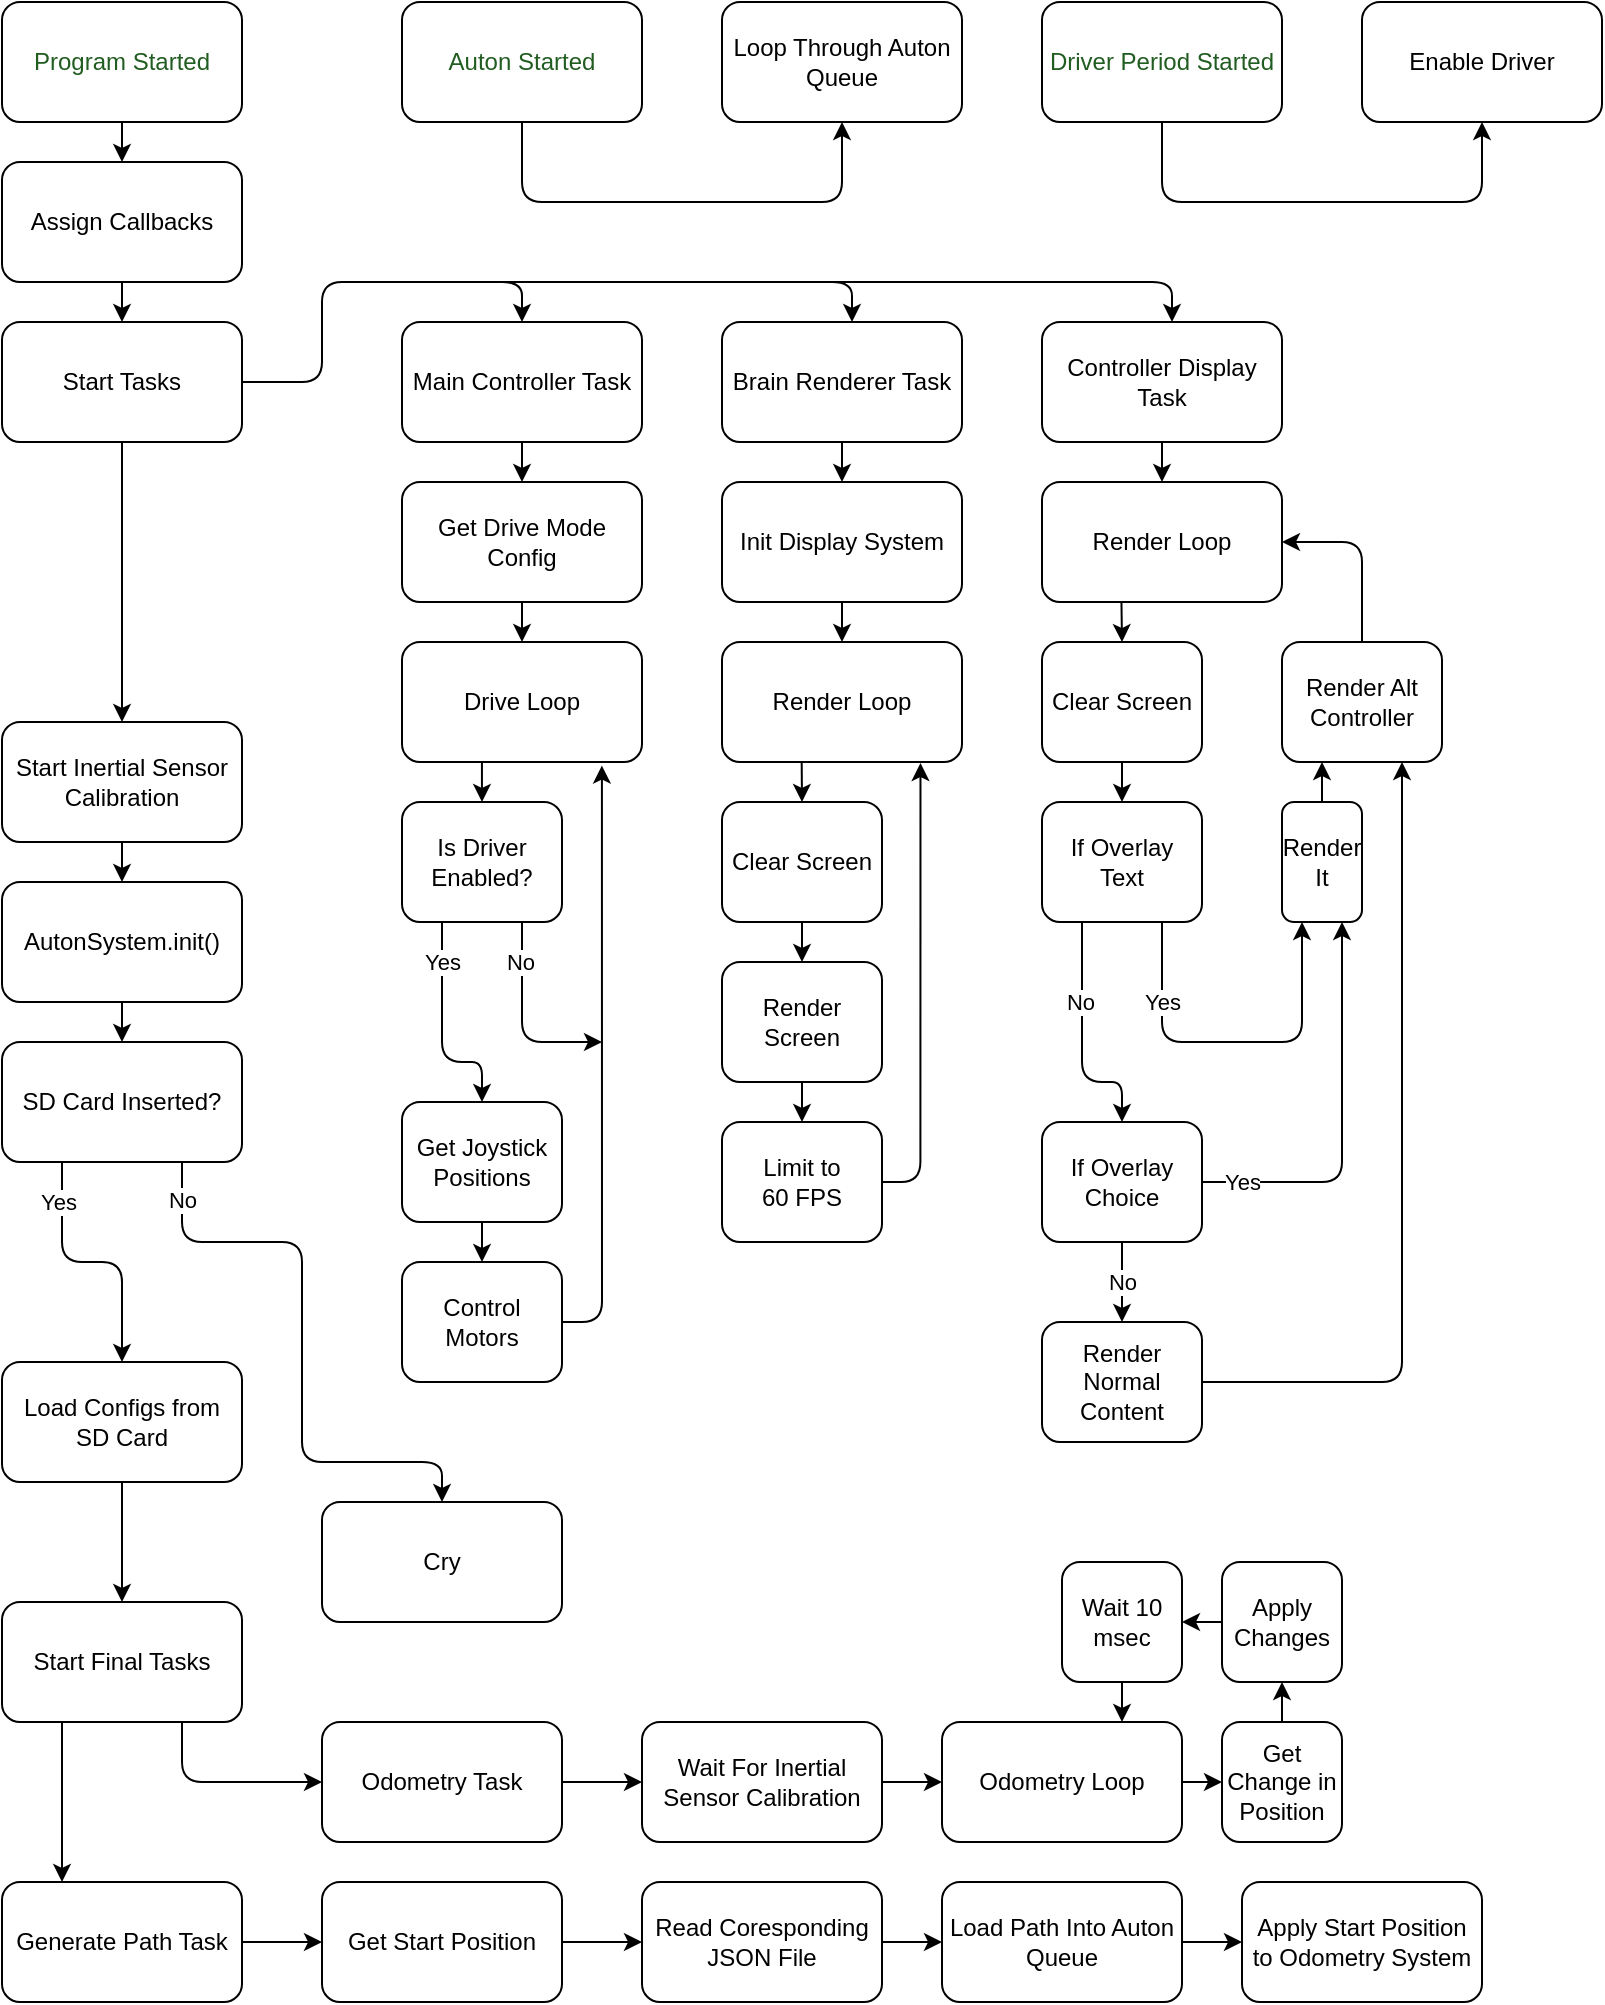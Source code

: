 <mxfile>
    <diagram id="Dt5Ht3vQiHMMWiCdBkdx" name="Page-1">
        <mxGraphModel dx="514" dy="273" grid="1" gridSize="10" guides="1" tooltips="1" connect="1" arrows="1" fold="1" page="1" pageScale="1" pageWidth="850" pageHeight="1100" background="none" math="0" shadow="0">
            <root>
                <mxCell id="0"/>
                <mxCell id="1" parent="0"/>
                <mxCell id="18" style="edgeStyle=none;html=1;exitX=0.5;exitY=1;exitDx=0;exitDy=0;entryX=0.5;entryY=0;entryDx=0;entryDy=0;rounded=1;" edge="1" parent="1" source="2" target="7">
                    <mxGeometry relative="1" as="geometry"/>
                </mxCell>
                <mxCell id="2" value="Program Started" style="rounded=1;whiteSpace=wrap;html=1;fontColor=#215C21;" vertex="1" parent="1">
                    <mxGeometry x="40" y="40" width="120" height="60" as="geometry"/>
                </mxCell>
                <mxCell id="134" style="edgeStyle=orthogonalEdgeStyle;html=1;exitX=0.5;exitY=1;exitDx=0;exitDy=0;entryX=0.5;entryY=1;entryDx=0;entryDy=0;rounded=1;labelBorderColor=none;" edge="1" parent="1" source="3" target="129">
                    <mxGeometry relative="1" as="geometry">
                        <Array as="points">
                            <mxPoint x="300" y="140"/>
                            <mxPoint x="460" y="140"/>
                        </Array>
                    </mxGeometry>
                </mxCell>
                <mxCell id="3" value="Auton Started" style="rounded=1;whiteSpace=wrap;html=1;fontColor=#215C21;" vertex="1" parent="1">
                    <mxGeometry x="240" y="40" width="120" height="60" as="geometry"/>
                </mxCell>
                <mxCell id="155" style="edgeStyle=orthogonalEdgeStyle;html=1;exitX=0.5;exitY=1;exitDx=0;exitDy=0;entryX=0.5;entryY=1;entryDx=0;entryDy=0;fontColor=#215C21;" edge="1" parent="1" source="4" target="132">
                    <mxGeometry relative="1" as="geometry">
                        <Array as="points">
                            <mxPoint x="620" y="140"/>
                            <mxPoint x="780" y="140"/>
                        </Array>
                    </mxGeometry>
                </mxCell>
                <mxCell id="4" value="Driver Period Started" style="rounded=1;whiteSpace=wrap;html=1;fontColor=#215C21;" vertex="1" parent="1">
                    <mxGeometry x="560" y="40" width="120" height="60" as="geometry"/>
                </mxCell>
                <mxCell id="30" value="" style="edgeStyle=none;html=1;rounded=1;" edge="1" parent="1" source="5" target="12">
                    <mxGeometry relative="1" as="geometry"/>
                </mxCell>
                <mxCell id="5" value="Start Inertial Sensor Calibration" style="rounded=1;whiteSpace=wrap;html=1;" vertex="1" parent="1">
                    <mxGeometry x="40" y="400" width="120" height="60" as="geometry"/>
                </mxCell>
                <mxCell id="19" style="edgeStyle=none;html=1;exitX=0.5;exitY=1;exitDx=0;exitDy=0;entryX=0.5;entryY=0;entryDx=0;entryDy=0;rounded=1;" edge="1" parent="1" source="7" target="8">
                    <mxGeometry relative="1" as="geometry"/>
                </mxCell>
                <mxCell id="7" value="Assign Callbacks" style="rounded=1;whiteSpace=wrap;html=1;" vertex="1" parent="1">
                    <mxGeometry x="40" y="120" width="120" height="60" as="geometry"/>
                </mxCell>
                <mxCell id="20" style="edgeStyle=none;html=1;exitX=0.5;exitY=1;exitDx=0;exitDy=0;entryX=0.5;entryY=0;entryDx=0;entryDy=0;rounded=1;" edge="1" parent="1" source="8" target="5">
                    <mxGeometry relative="1" as="geometry"/>
                </mxCell>
                <mxCell id="25" style="edgeStyle=orthogonalEdgeStyle;html=1;exitX=1;exitY=0.5;exitDx=0;exitDy=0;entryX=0.5;entryY=0;entryDx=0;entryDy=0;rounded=1;" edge="1" parent="1" source="8" target="9">
                    <mxGeometry relative="1" as="geometry">
                        <mxPoint x="260" y="150" as="targetPoint"/>
                        <Array as="points">
                            <mxPoint x="200" y="230"/>
                            <mxPoint x="200" y="180"/>
                            <mxPoint x="300" y="180"/>
                        </Array>
                    </mxGeometry>
                </mxCell>
                <mxCell id="8" value="Start Tasks" style="rounded=1;whiteSpace=wrap;html=1;" vertex="1" parent="1">
                    <mxGeometry x="40" y="200" width="120" height="60" as="geometry"/>
                </mxCell>
                <mxCell id="36" style="edgeStyle=none;html=1;exitX=0.5;exitY=1;exitDx=0;exitDy=0;entryX=0.5;entryY=0;entryDx=0;entryDy=0;rounded=1;" edge="1" parent="1" source="9" target="13">
                    <mxGeometry relative="1" as="geometry"/>
                </mxCell>
                <mxCell id="9" value="Main Controller Task" style="rounded=1;whiteSpace=wrap;html=1;" vertex="1" parent="1">
                    <mxGeometry x="240" y="200" width="120" height="60" as="geometry"/>
                </mxCell>
                <mxCell id="47" style="edgeStyle=orthogonalEdgeStyle;html=1;exitX=0.5;exitY=1;exitDx=0;exitDy=0;entryX=0.5;entryY=0;entryDx=0;entryDy=0;rounded=1;" edge="1" parent="1" source="10" target="43">
                    <mxGeometry relative="1" as="geometry"/>
                </mxCell>
                <mxCell id="10" value="Brain Renderer Task" style="rounded=1;whiteSpace=wrap;html=1;" vertex="1" parent="1">
                    <mxGeometry x="400" y="200" width="120" height="60" as="geometry"/>
                </mxCell>
                <mxCell id="138" style="edgeStyle=orthogonalEdgeStyle;html=1;exitX=0.5;exitY=1;exitDx=0;exitDy=0;entryX=0.5;entryY=0;entryDx=0;entryDy=0;rounded=1;" edge="1" parent="1" source="11" target="54">
                    <mxGeometry relative="1" as="geometry"/>
                </mxCell>
                <mxCell id="11" value="Controller Display Task" style="rounded=1;whiteSpace=wrap;html=1;" vertex="1" parent="1">
                    <mxGeometry x="560" y="200" width="120" height="60" as="geometry"/>
                </mxCell>
                <mxCell id="77" style="edgeStyle=orthogonalEdgeStyle;html=1;exitX=0.5;exitY=1;exitDx=0;exitDy=0;entryX=0.5;entryY=0;entryDx=0;entryDy=0;rounded=1;" edge="1" parent="1" source="12" target="76">
                    <mxGeometry relative="1" as="geometry"/>
                </mxCell>
                <mxCell id="12" value="AutonSystem.init()" style="rounded=1;whiteSpace=wrap;html=1;" vertex="1" parent="1">
                    <mxGeometry x="40" y="480" width="120" height="60" as="geometry"/>
                </mxCell>
                <mxCell id="37" style="edgeStyle=none;html=1;exitX=0.5;exitY=1;exitDx=0;exitDy=0;entryX=0.5;entryY=0;entryDx=0;entryDy=0;rounded=1;" edge="1" parent="1" source="13" target="14">
                    <mxGeometry relative="1" as="geometry"/>
                </mxCell>
                <mxCell id="13" value="Get Drive Mode Config" style="rounded=1;whiteSpace=wrap;html=1;" vertex="1" parent="1">
                    <mxGeometry x="240" y="280" width="120" height="60" as="geometry"/>
                </mxCell>
                <mxCell id="38" style="edgeStyle=none;html=1;exitX=0.333;exitY=0.992;exitDx=0;exitDy=0;entryX=0.5;entryY=0;entryDx=0;entryDy=0;exitPerimeter=0;rounded=1;" edge="1" parent="1" source="14" target="15">
                    <mxGeometry relative="1" as="geometry"/>
                </mxCell>
                <mxCell id="14" value="Drive Loop" style="rounded=1;whiteSpace=wrap;html=1;" vertex="1" parent="1">
                    <mxGeometry x="240" y="360" width="120" height="60" as="geometry"/>
                </mxCell>
                <mxCell id="39" value="Yes" style="edgeStyle=orthogonalEdgeStyle;html=1;exitX=0.25;exitY=1;exitDx=0;exitDy=0;entryX=0.5;entryY=0;entryDx=0;entryDy=0;rounded=1;" edge="1" parent="1" source="15" target="16">
                    <mxGeometry x="-0.636" relative="1" as="geometry">
                        <Array as="points">
                            <mxPoint x="260" y="570"/>
                            <mxPoint x="280" y="570"/>
                        </Array>
                        <mxPoint as="offset"/>
                    </mxGeometry>
                </mxCell>
                <mxCell id="85" style="edgeStyle=orthogonalEdgeStyle;html=1;exitX=0.75;exitY=1;exitDx=0;exitDy=0;rounded=1;" edge="1" parent="1" source="15">
                    <mxGeometry relative="1" as="geometry">
                        <mxPoint x="340" y="560" as="targetPoint"/>
                        <Array as="points">
                            <mxPoint x="300" y="560"/>
                        </Array>
                    </mxGeometry>
                </mxCell>
                <mxCell id="86" value="No" style="edgeLabel;html=1;align=center;verticalAlign=middle;resizable=0;points=[];rounded=1;" vertex="1" connectable="0" parent="85">
                    <mxGeometry x="-0.596" y="-1" relative="1" as="geometry">
                        <mxPoint as="offset"/>
                    </mxGeometry>
                </mxCell>
                <mxCell id="15" value="Is Driver Enabled?" style="rounded=1;whiteSpace=wrap;html=1;" vertex="1" parent="1">
                    <mxGeometry x="240" y="440" width="80" height="60" as="geometry"/>
                </mxCell>
                <mxCell id="40" style="edgeStyle=orthogonalEdgeStyle;html=1;exitX=0.5;exitY=1;exitDx=0;exitDy=0;entryX=0.5;entryY=0;entryDx=0;entryDy=0;rounded=1;" edge="1" parent="1" source="16" target="17">
                    <mxGeometry relative="1" as="geometry"/>
                </mxCell>
                <mxCell id="16" value="Get Joystick Positions" style="rounded=1;whiteSpace=wrap;html=1;" vertex="1" parent="1">
                    <mxGeometry x="240" y="590" width="80" height="60" as="geometry"/>
                </mxCell>
                <mxCell id="41" style="edgeStyle=orthogonalEdgeStyle;html=1;exitX=1;exitY=0.5;exitDx=0;exitDy=0;entryX=0.833;entryY=1.03;entryDx=0;entryDy=0;entryPerimeter=0;rounded=1;" edge="1" parent="1" source="17" target="14">
                    <mxGeometry relative="1" as="geometry"/>
                </mxCell>
                <mxCell id="17" value="Control Motors" style="rounded=1;whiteSpace=wrap;html=1;" vertex="1" parent="1">
                    <mxGeometry x="240" y="670" width="80" height="60" as="geometry"/>
                </mxCell>
                <mxCell id="28" style="edgeStyle=orthogonalEdgeStyle;html=1;entryX=0.5;entryY=0;entryDx=0;entryDy=0;rounded=1;" edge="1" parent="1">
                    <mxGeometry relative="1" as="geometry">
                        <mxPoint x="465" y="200" as="targetPoint"/>
                        <mxPoint x="290" y="180" as="sourcePoint"/>
                        <Array as="points">
                            <mxPoint x="465" y="180"/>
                        </Array>
                    </mxGeometry>
                </mxCell>
                <mxCell id="29" style="edgeStyle=orthogonalEdgeStyle;html=1;entryX=0.5;entryY=0;entryDx=0;entryDy=0;rounded=1;" edge="1" parent="1">
                    <mxGeometry relative="1" as="geometry">
                        <mxPoint x="625" y="200" as="targetPoint"/>
                        <mxPoint x="450" y="180" as="sourcePoint"/>
                        <Array as="points">
                            <mxPoint x="625" y="180"/>
                        </Array>
                    </mxGeometry>
                </mxCell>
                <mxCell id="48" style="edgeStyle=orthogonalEdgeStyle;html=1;exitX=0.5;exitY=1;exitDx=0;exitDy=0;entryX=0.5;entryY=0;entryDx=0;entryDy=0;rounded=1;" edge="1" parent="1" source="43" target="46">
                    <mxGeometry relative="1" as="geometry"/>
                </mxCell>
                <mxCell id="43" value="Init Display System" style="rounded=1;whiteSpace=wrap;html=1;" vertex="1" parent="1">
                    <mxGeometry x="400" y="280" width="120" height="60" as="geometry"/>
                </mxCell>
                <mxCell id="52" style="edgeStyle=none;html=1;exitX=0.5;exitY=1;exitDx=0;exitDy=0;entryX=0.5;entryY=0;entryDx=0;entryDy=0;rounded=1;" edge="1" parent="1" source="44" target="45">
                    <mxGeometry relative="1" as="geometry"/>
                </mxCell>
                <mxCell id="44" value="Render Screen" style="rounded=1;whiteSpace=wrap;html=1;" vertex="1" parent="1">
                    <mxGeometry x="400" y="520" width="80" height="60" as="geometry"/>
                </mxCell>
                <mxCell id="53" style="edgeStyle=orthogonalEdgeStyle;html=1;exitX=1;exitY=0.5;exitDx=0;exitDy=0;entryX=0.827;entryY=1.009;entryDx=0;entryDy=0;entryPerimeter=0;rounded=1;" edge="1" parent="1" source="45" target="46">
                    <mxGeometry relative="1" as="geometry"/>
                </mxCell>
                <mxCell id="45" value="Limit to &lt;br&gt;60 FPS" style="rounded=1;whiteSpace=wrap;html=1;" vertex="1" parent="1">
                    <mxGeometry x="400" y="600" width="80" height="60" as="geometry"/>
                </mxCell>
                <mxCell id="58" style="edgeStyle=none;html=1;exitX=0.332;exitY=0.986;exitDx=0;exitDy=0;entryX=0.5;entryY=0;entryDx=0;entryDy=0;exitPerimeter=0;rounded=1;" edge="1" parent="1" source="46" target="55">
                    <mxGeometry relative="1" as="geometry"/>
                </mxCell>
                <mxCell id="46" value="Render Loop" style="rounded=1;whiteSpace=wrap;html=1;" vertex="1" parent="1">
                    <mxGeometry x="400" y="360" width="120" height="60" as="geometry"/>
                </mxCell>
                <mxCell id="60" style="edgeStyle=none;html=1;entryX=0.5;entryY=0;entryDx=0;entryDy=0;exitX=0.331;exitY=0.992;exitDx=0;exitDy=0;exitPerimeter=0;rounded=1;" edge="1" parent="1" source="54" target="59">
                    <mxGeometry relative="1" as="geometry"/>
                </mxCell>
                <mxCell id="54" value="Render Loop" style="rounded=1;whiteSpace=wrap;html=1;" vertex="1" parent="1">
                    <mxGeometry x="560" y="280" width="120" height="60" as="geometry"/>
                </mxCell>
                <mxCell id="57" style="edgeStyle=none;html=1;exitX=0.5;exitY=1;exitDx=0;exitDy=0;entryX=0.5;entryY=0;entryDx=0;entryDy=0;rounded=1;" edge="1" parent="1" source="55" target="44">
                    <mxGeometry relative="1" as="geometry"/>
                </mxCell>
                <mxCell id="55" value="Clear Screen" style="rounded=1;whiteSpace=wrap;html=1;" vertex="1" parent="1">
                    <mxGeometry x="400" y="440" width="80" height="60" as="geometry"/>
                </mxCell>
                <mxCell id="66" style="edgeStyle=none;html=1;exitX=0.5;exitY=1;exitDx=0;exitDy=0;entryX=0.5;entryY=0;entryDx=0;entryDy=0;rounded=1;" edge="1" parent="1" source="59" target="61">
                    <mxGeometry relative="1" as="geometry"/>
                </mxCell>
                <mxCell id="59" value="Clear Screen" style="rounded=1;whiteSpace=wrap;html=1;" vertex="1" parent="1">
                    <mxGeometry x="560" y="360" width="80" height="60" as="geometry"/>
                </mxCell>
                <mxCell id="93" style="edgeStyle=orthogonalEdgeStyle;html=1;exitX=0.25;exitY=1;exitDx=0;exitDy=0;entryX=0.5;entryY=0;entryDx=0;entryDy=0;rounded=1;" edge="1" parent="1" source="61" target="64">
                    <mxGeometry relative="1" as="geometry">
                        <Array as="points">
                            <mxPoint x="580" y="580"/>
                            <mxPoint x="600" y="580"/>
                        </Array>
                    </mxGeometry>
                </mxCell>
                <mxCell id="95" value="No" style="edgeLabel;html=1;align=center;verticalAlign=middle;resizable=0;points=[];rounded=1;" vertex="1" connectable="0" parent="93">
                    <mxGeometry x="-0.339" y="-1" relative="1" as="geometry">
                        <mxPoint as="offset"/>
                    </mxGeometry>
                </mxCell>
                <mxCell id="94" style="edgeStyle=orthogonalEdgeStyle;html=1;exitX=0.75;exitY=1;exitDx=0;exitDy=0;entryX=0.25;entryY=1;entryDx=0;entryDy=0;rounded=1;" edge="1" parent="1" source="61" target="70">
                    <mxGeometry relative="1" as="geometry">
                        <mxPoint x="700" y="560" as="targetPoint"/>
                        <Array as="points">
                            <mxPoint x="620" y="560"/>
                            <mxPoint x="690" y="560"/>
                        </Array>
                    </mxGeometry>
                </mxCell>
                <mxCell id="96" value="Yes" style="edgeLabel;html=1;align=center;verticalAlign=middle;resizable=0;points=[];rounded=1;" vertex="1" connectable="0" parent="94">
                    <mxGeometry x="-0.433" relative="1" as="geometry">
                        <mxPoint y="-14" as="offset"/>
                    </mxGeometry>
                </mxCell>
                <mxCell id="61" value="If Overlay&lt;br&gt;Text" style="rounded=1;whiteSpace=wrap;html=1;" vertex="1" parent="1">
                    <mxGeometry x="560" y="440" width="80" height="60" as="geometry"/>
                </mxCell>
                <mxCell id="63" style="edgeStyle=orthogonalEdgeStyle;html=1;exitX=0.5;exitY=0;exitDx=0;exitDy=0;entryX=1;entryY=0.5;entryDx=0;entryDy=0;rounded=1;" edge="1" parent="1" source="62" target="54">
                    <mxGeometry relative="1" as="geometry"/>
                </mxCell>
                <mxCell id="62" value="Render Alt Controller" style="rounded=1;whiteSpace=wrap;html=1;" vertex="1" parent="1">
                    <mxGeometry x="680" y="360" width="80" height="60" as="geometry"/>
                </mxCell>
                <mxCell id="68" style="edgeStyle=none;html=1;exitX=0.5;exitY=1;exitDx=0;exitDy=0;entryX=0.5;entryY=0;entryDx=0;entryDy=0;rounded=1;" edge="1" parent="1" source="64" target="65">
                    <mxGeometry relative="1" as="geometry"/>
                </mxCell>
                <mxCell id="90" value="No" style="edgeLabel;html=1;align=center;verticalAlign=middle;resizable=0;points=[];rounded=1;" vertex="1" connectable="0" parent="68">
                    <mxGeometry x="-0.623" y="1" relative="1" as="geometry">
                        <mxPoint x="-1" y="12" as="offset"/>
                    </mxGeometry>
                </mxCell>
                <mxCell id="72" style="edgeStyle=orthogonalEdgeStyle;html=1;exitX=1;exitY=0.5;exitDx=0;exitDy=0;entryX=0.75;entryY=1;entryDx=0;entryDy=0;rounded=1;" edge="1" parent="1" source="64" target="70">
                    <mxGeometry relative="1" as="geometry"/>
                </mxCell>
                <mxCell id="91" value="Yes" style="edgeLabel;html=1;align=center;verticalAlign=middle;resizable=0;points=[];rounded=1;" vertex="1" connectable="0" parent="72">
                    <mxGeometry x="-0.804" y="-1" relative="1" as="geometry">
                        <mxPoint y="-1" as="offset"/>
                    </mxGeometry>
                </mxCell>
                <mxCell id="64" value="If Overlay Choice" style="rounded=1;whiteSpace=wrap;html=1;" vertex="1" parent="1">
                    <mxGeometry x="560" y="600" width="80" height="60" as="geometry"/>
                </mxCell>
                <mxCell id="73" style="edgeStyle=orthogonalEdgeStyle;html=1;exitX=1;exitY=0.5;exitDx=0;exitDy=0;entryX=0.75;entryY=1;entryDx=0;entryDy=0;rounded=1;" edge="1" parent="1" source="65" target="62">
                    <mxGeometry relative="1" as="geometry"/>
                </mxCell>
                <mxCell id="65" value="Render Normal Content" style="rounded=1;whiteSpace=wrap;html=1;" vertex="1" parent="1">
                    <mxGeometry x="560" y="700" width="80" height="60" as="geometry"/>
                </mxCell>
                <mxCell id="74" style="edgeStyle=orthogonalEdgeStyle;html=1;exitX=0.5;exitY=0;exitDx=0;exitDy=0;entryX=0.25;entryY=1;entryDx=0;entryDy=0;rounded=1;" edge="1" parent="1" source="70" target="62">
                    <mxGeometry relative="1" as="geometry"/>
                </mxCell>
                <mxCell id="70" value="Render It" style="rounded=1;whiteSpace=wrap;html=1;" vertex="1" parent="1">
                    <mxGeometry x="680" y="440" width="40" height="60" as="geometry"/>
                </mxCell>
                <mxCell id="97" style="edgeStyle=orthogonalEdgeStyle;html=1;exitX=0.25;exitY=1;exitDx=0;exitDy=0;entryX=0.5;entryY=0;entryDx=0;entryDy=0;rounded=1;" edge="1" parent="1" source="76" target="78">
                    <mxGeometry relative="1" as="geometry"/>
                </mxCell>
                <mxCell id="99" value="Yes" style="edgeLabel;html=1;align=center;verticalAlign=middle;resizable=0;points=[];rounded=1;" vertex="1" connectable="0" parent="97">
                    <mxGeometry x="-0.371" y="-2" relative="1" as="geometry">
                        <mxPoint y="-21" as="offset"/>
                    </mxGeometry>
                </mxCell>
                <mxCell id="98" style="edgeStyle=orthogonalEdgeStyle;html=1;exitX=0.75;exitY=1;exitDx=0;exitDy=0;entryX=0.5;entryY=0;entryDx=0;entryDy=0;rounded=1;" edge="1" parent="1" source="76" target="79">
                    <mxGeometry relative="1" as="geometry">
                        <Array as="points">
                            <mxPoint x="130" y="660"/>
                            <mxPoint x="190" y="660"/>
                            <mxPoint x="190" y="770"/>
                            <mxPoint x="260" y="770"/>
                        </Array>
                    </mxGeometry>
                </mxCell>
                <mxCell id="100" value="No" style="edgeLabel;html=1;align=center;verticalAlign=middle;resizable=0;points=[];rounded=1;" vertex="1" connectable="0" parent="98">
                    <mxGeometry x="-0.226" y="2" relative="1" as="geometry">
                        <mxPoint x="-62" y="-37" as="offset"/>
                    </mxGeometry>
                </mxCell>
                <mxCell id="76" value="SD Card Inserted?" style="rounded=1;whiteSpace=wrap;html=1;" vertex="1" parent="1">
                    <mxGeometry x="40" y="560" width="120" height="60" as="geometry"/>
                </mxCell>
                <mxCell id="102" style="edgeStyle=orthogonalEdgeStyle;html=1;exitX=0.5;exitY=1;exitDx=0;exitDy=0;entryX=0.5;entryY=0;entryDx=0;entryDy=0;rounded=1;" edge="1" parent="1" source="78" target="101">
                    <mxGeometry relative="1" as="geometry">
                        <Array as="points">
                            <mxPoint x="100" y="780"/>
                            <mxPoint x="100" y="780"/>
                        </Array>
                    </mxGeometry>
                </mxCell>
                <mxCell id="78" value="Load Configs from SD Card" style="rounded=1;whiteSpace=wrap;html=1;" vertex="1" parent="1">
                    <mxGeometry x="40" y="720" width="120" height="60" as="geometry"/>
                </mxCell>
                <mxCell id="79" value="Cry" style="rounded=1;whiteSpace=wrap;html=1;" vertex="1" parent="1">
                    <mxGeometry x="200" y="790" width="120" height="60" as="geometry"/>
                </mxCell>
                <mxCell id="144" style="edgeStyle=none;html=1;exitX=0.25;exitY=1;exitDx=0;exitDy=0;entryX=0.25;entryY=0;entryDx=0;entryDy=0;rounded=1;" edge="1" parent="1" source="101" target="106">
                    <mxGeometry relative="1" as="geometry"/>
                </mxCell>
                <mxCell id="147" style="html=1;exitX=0.75;exitY=1;exitDx=0;exitDy=0;entryX=0;entryY=0.5;entryDx=0;entryDy=0;edgeStyle=orthogonalEdgeStyle;rounded=1;" edge="1" parent="1" source="101" target="103">
                    <mxGeometry relative="1" as="geometry"/>
                </mxCell>
                <mxCell id="101" value="Start Final Tasks" style="rounded=1;whiteSpace=wrap;html=1;" vertex="1" parent="1">
                    <mxGeometry x="40" y="840" width="120" height="60" as="geometry"/>
                </mxCell>
                <mxCell id="148" style="edgeStyle=none;html=1;exitX=1;exitY=0.5;exitDx=0;exitDy=0;entryX=0;entryY=0.5;entryDx=0;entryDy=0;rounded=1;" edge="1" parent="1" source="103" target="108">
                    <mxGeometry relative="1" as="geometry"/>
                </mxCell>
                <mxCell id="103" value="Odometry Task" style="rounded=1;whiteSpace=wrap;html=1;" vertex="1" parent="1">
                    <mxGeometry x="200" y="900" width="120" height="60" as="geometry"/>
                </mxCell>
                <mxCell id="140" style="edgeStyle=none;html=1;exitX=1;exitY=0.5;exitDx=0;exitDy=0;entryX=0;entryY=0.5;entryDx=0;entryDy=0;rounded=1;" edge="1" parent="1" source="106" target="111">
                    <mxGeometry relative="1" as="geometry"/>
                </mxCell>
                <mxCell id="106" value="Generate Path Task" style="rounded=1;whiteSpace=wrap;html=1;" vertex="1" parent="1">
                    <mxGeometry x="40" y="980" width="120" height="60" as="geometry"/>
                </mxCell>
                <mxCell id="149" style="edgeStyle=none;html=1;exitX=1;exitY=0.5;exitDx=0;exitDy=0;entryX=0;entryY=0.5;entryDx=0;entryDy=0;rounded=1;" edge="1" parent="1" source="108" target="120">
                    <mxGeometry relative="1" as="geometry"/>
                </mxCell>
                <mxCell id="108" value="Wait For Inertial Sensor Calibration" style="rounded=1;whiteSpace=wrap;html=1;" vertex="1" parent="1">
                    <mxGeometry x="360" y="900" width="120" height="60" as="geometry"/>
                </mxCell>
                <mxCell id="141" style="edgeStyle=none;html=1;exitX=1;exitY=0.5;exitDx=0;exitDy=0;entryX=0;entryY=0.5;entryDx=0;entryDy=0;rounded=1;" edge="1" parent="1" source="111" target="114">
                    <mxGeometry relative="1" as="geometry"/>
                </mxCell>
                <mxCell id="111" value="Get Start Position" style="rounded=1;whiteSpace=wrap;html=1;" vertex="1" parent="1">
                    <mxGeometry x="200" y="980" width="120" height="60" as="geometry"/>
                </mxCell>
                <mxCell id="142" style="edgeStyle=none;html=1;exitX=1;exitY=0.5;exitDx=0;exitDy=0;entryX=0;entryY=0.5;entryDx=0;entryDy=0;rounded=1;" edge="1" parent="1" source="114" target="116">
                    <mxGeometry relative="1" as="geometry"/>
                </mxCell>
                <mxCell id="114" value="Read Coresponding JSON File" style="rounded=1;whiteSpace=wrap;html=1;" vertex="1" parent="1">
                    <mxGeometry x="360" y="980" width="120" height="60" as="geometry"/>
                </mxCell>
                <mxCell id="143" style="edgeStyle=none;html=1;exitX=1;exitY=0.5;exitDx=0;exitDy=0;entryX=0;entryY=0.5;entryDx=0;entryDy=0;rounded=1;" edge="1" parent="1" source="116" target="118">
                    <mxGeometry relative="1" as="geometry"/>
                </mxCell>
                <mxCell id="116" value="Load Path Into Auton Queue" style="rounded=1;whiteSpace=wrap;html=1;" vertex="1" parent="1">
                    <mxGeometry x="510" y="980" width="120" height="60" as="geometry"/>
                </mxCell>
                <mxCell id="118" value="Apply Start Position to Odometry System" style="rounded=1;whiteSpace=wrap;html=1;" vertex="1" parent="1">
                    <mxGeometry x="660" y="980" width="120" height="60" as="geometry"/>
                </mxCell>
                <mxCell id="150" style="edgeStyle=none;html=1;exitX=1;exitY=0.5;exitDx=0;exitDy=0;entryX=0;entryY=0.5;entryDx=0;entryDy=0;rounded=1;" edge="1" parent="1" source="120" target="122">
                    <mxGeometry relative="1" as="geometry"/>
                </mxCell>
                <mxCell id="120" value="Odometry Loop" style="rounded=1;whiteSpace=wrap;html=1;" vertex="1" parent="1">
                    <mxGeometry x="510" y="900" width="120" height="60" as="geometry"/>
                </mxCell>
                <mxCell id="151" style="edgeStyle=none;html=1;exitX=0.5;exitY=0;exitDx=0;exitDy=0;entryX=0.5;entryY=1;entryDx=0;entryDy=0;rounded=1;" edge="1" parent="1" source="122" target="124">
                    <mxGeometry relative="1" as="geometry"/>
                </mxCell>
                <mxCell id="122" value="Get Change in Position" style="rounded=1;whiteSpace=wrap;html=1;" vertex="1" parent="1">
                    <mxGeometry x="650" y="900" width="60" height="60" as="geometry"/>
                </mxCell>
                <mxCell id="152" style="edgeStyle=none;html=1;exitX=0;exitY=0.5;exitDx=0;exitDy=0;entryX=1;entryY=0.5;entryDx=0;entryDy=0;rounded=1;" edge="1" parent="1" source="124" target="126">
                    <mxGeometry relative="1" as="geometry"/>
                </mxCell>
                <mxCell id="124" value="Apply Changes" style="rounded=1;whiteSpace=wrap;html=1;" vertex="1" parent="1">
                    <mxGeometry x="650" y="820" width="60" height="60" as="geometry"/>
                </mxCell>
                <mxCell id="153" style="edgeStyle=none;html=1;exitX=0.5;exitY=1;exitDx=0;exitDy=0;entryX=0.75;entryY=0;entryDx=0;entryDy=0;rounded=1;" edge="1" parent="1" source="126" target="120">
                    <mxGeometry relative="1" as="geometry"/>
                </mxCell>
                <mxCell id="126" value="Wait 10 msec" style="rounded=1;whiteSpace=wrap;html=1;" vertex="1" parent="1">
                    <mxGeometry x="570" y="820" width="60" height="60" as="geometry"/>
                </mxCell>
                <mxCell id="129" value="Loop Through Auton Queue" style="rounded=1;whiteSpace=wrap;html=1;" vertex="1" parent="1">
                    <mxGeometry x="400" y="40" width="120" height="60" as="geometry"/>
                </mxCell>
                <mxCell id="132" value="Enable Driver" style="rounded=1;whiteSpace=wrap;html=1;fontColor=default;" vertex="1" parent="1">
                    <mxGeometry x="720" y="40" width="120" height="60" as="geometry"/>
                </mxCell>
            </root>
        </mxGraphModel>
    </diagram>
</mxfile>